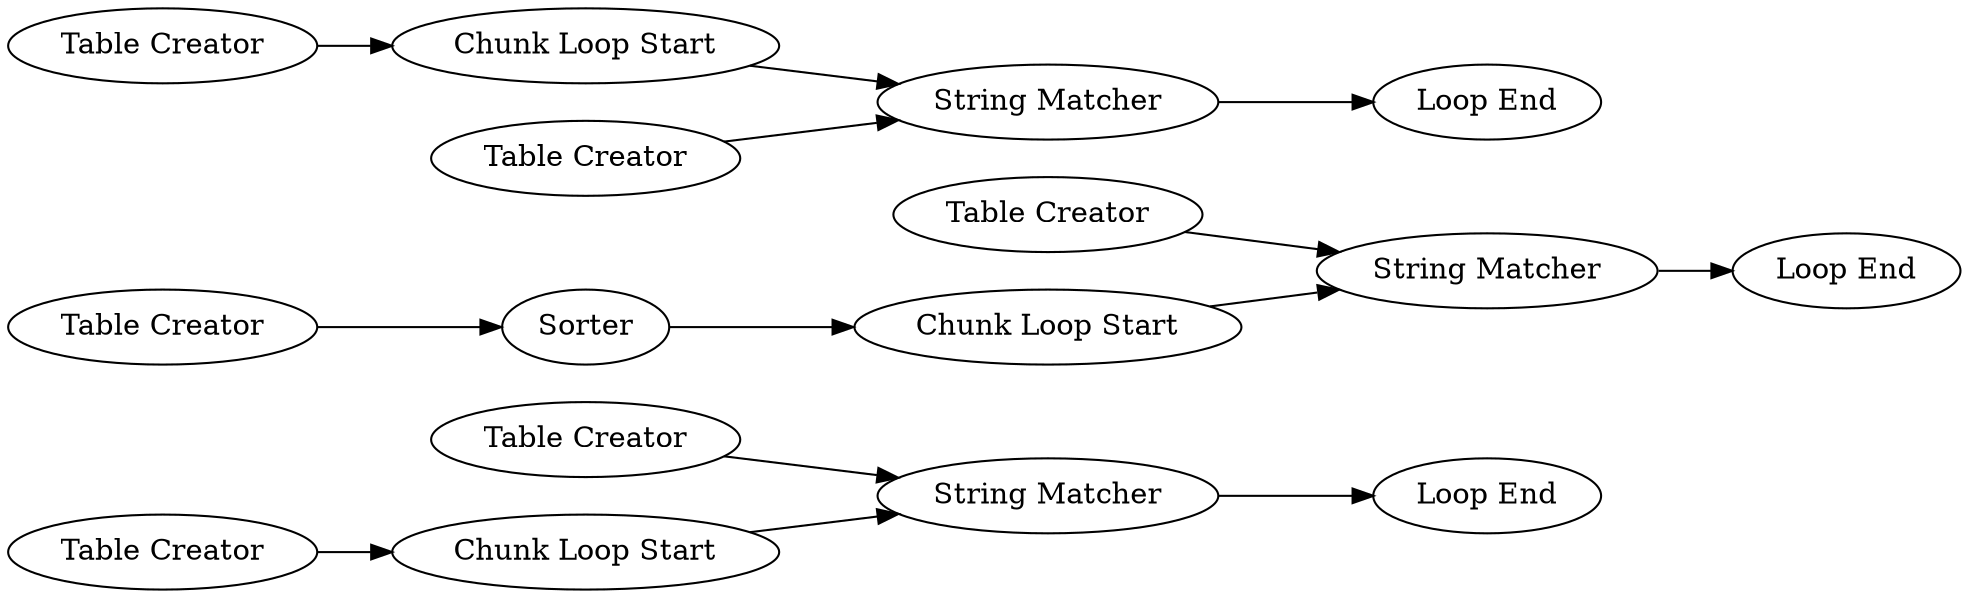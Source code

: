 digraph {
	9 -> 7
	17 -> 12
	1 -> 4
	4 -> 2
	10 -> 9
	8 -> 9
	12 -> 14
	13 -> 14
	11 -> 8
	14 -> 15
	2 -> 5
	6 -> 2
	16 -> 17
	5 [label="Loop End"]
	16 [label="Table Creator"]
	14 [label="String Matcher"]
	13 [label="Table Creator"]
	1 [label="Table Creator"]
	7 [label="Loop End"]
	9 [label="String Matcher"]
	11 [label="Table Creator"]
	4 [label="Chunk Loop Start"]
	6 [label="Table Creator"]
	8 [label="Chunk Loop Start"]
	15 [label="Loop End"]
	12 [label="Chunk Loop Start"]
	17 [label=Sorter]
	2 [label="String Matcher"]
	10 [label="Table Creator"]
	rankdir=LR
}
